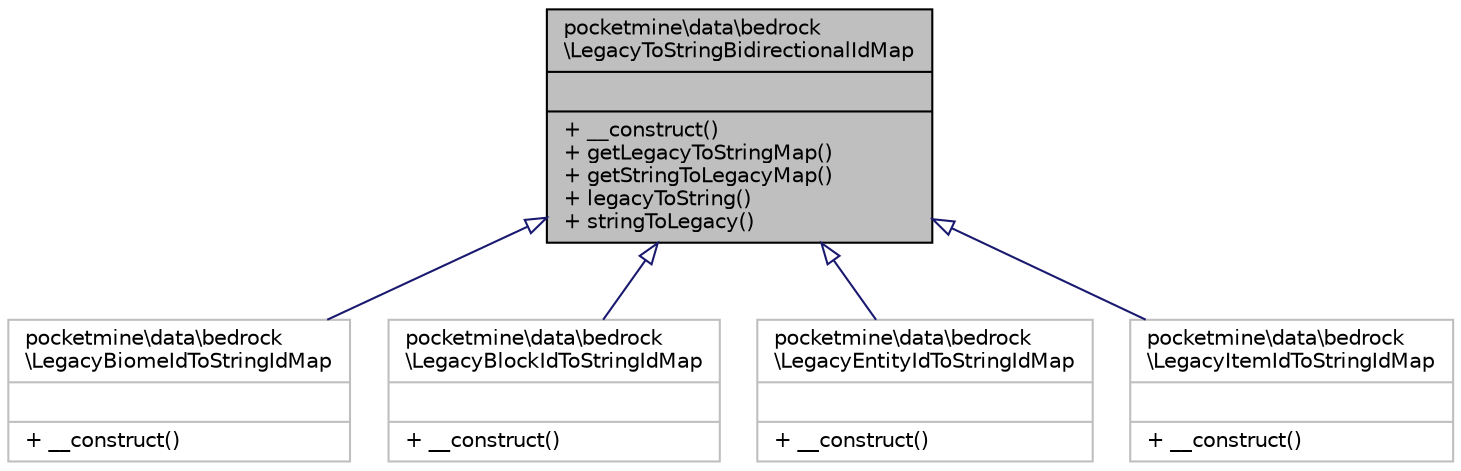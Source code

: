 digraph "pocketmine\data\bedrock\LegacyToStringBidirectionalIdMap"
{
 // INTERACTIVE_SVG=YES
 // LATEX_PDF_SIZE
  edge [fontname="Helvetica",fontsize="10",labelfontname="Helvetica",labelfontsize="10"];
  node [fontname="Helvetica",fontsize="10",shape=record];
  Node1 [label="{pocketmine\\data\\bedrock\l\\LegacyToStringBidirectionalIdMap\n||+ __construct()\l+ getLegacyToStringMap()\l+ getStringToLegacyMap()\l+ legacyToString()\l+ stringToLegacy()\l}",height=0.2,width=0.4,color="black", fillcolor="grey75", style="filled", fontcolor="black",tooltip=" "];
  Node1 -> Node2 [dir="back",color="midnightblue",fontsize="10",style="solid",arrowtail="onormal",fontname="Helvetica"];
  Node2 [label="{pocketmine\\data\\bedrock\l\\LegacyBiomeIdToStringIdMap\n||+ __construct()\l}",height=0.2,width=0.4,color="grey75", fillcolor="white", style="filled",URL="$d2/d33/classpocketmine_1_1data_1_1bedrock_1_1_legacy_biome_id_to_string_id_map.html",tooltip=" "];
  Node1 -> Node3 [dir="back",color="midnightblue",fontsize="10",style="solid",arrowtail="onormal",fontname="Helvetica"];
  Node3 [label="{pocketmine\\data\\bedrock\l\\LegacyBlockIdToStringIdMap\n||+ __construct()\l}",height=0.2,width=0.4,color="grey75", fillcolor="white", style="filled",URL="$de/db4/classpocketmine_1_1data_1_1bedrock_1_1_legacy_block_id_to_string_id_map.html",tooltip=" "];
  Node1 -> Node4 [dir="back",color="midnightblue",fontsize="10",style="solid",arrowtail="onormal",fontname="Helvetica"];
  Node4 [label="{pocketmine\\data\\bedrock\l\\LegacyEntityIdToStringIdMap\n||+ __construct()\l}",height=0.2,width=0.4,color="grey75", fillcolor="white", style="filled",URL="$d4/d9b/classpocketmine_1_1data_1_1bedrock_1_1_legacy_entity_id_to_string_id_map.html",tooltip=" "];
  Node1 -> Node5 [dir="back",color="midnightblue",fontsize="10",style="solid",arrowtail="onormal",fontname="Helvetica"];
  Node5 [label="{pocketmine\\data\\bedrock\l\\LegacyItemIdToStringIdMap\n||+ __construct()\l}",height=0.2,width=0.4,color="grey75", fillcolor="white", style="filled",URL="$d7/d1a/classpocketmine_1_1data_1_1bedrock_1_1_legacy_item_id_to_string_id_map.html",tooltip=" "];
}
